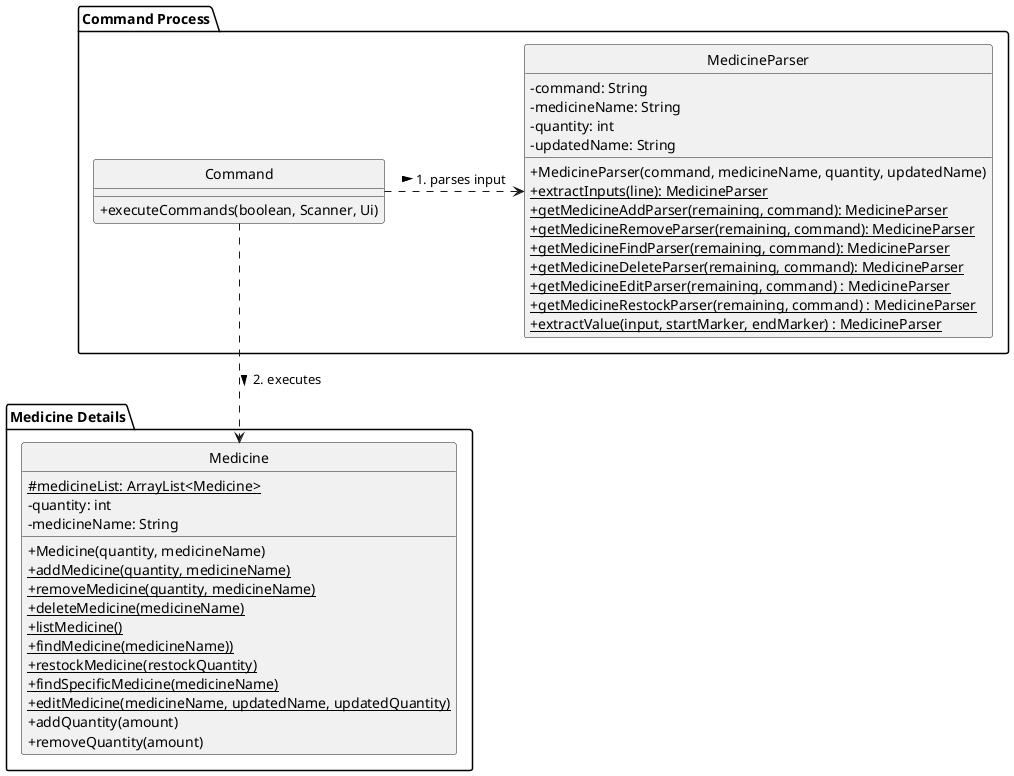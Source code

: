 @startuml

hide circle
skinparam classAttributeIconSize 0

package "Medicine Details" {
  class Medicine {
        # {static} medicineList: ArrayList<Medicine>
        - quantity: int
        - medicineName: String

        + Medicine(quantity, medicineName)
        + {static} addMedicine(quantity, medicineName)
        + {static} removeMedicine(quantity, medicineName)
        + {static} deleteMedicine(medicineName)
        + {static} listMedicine()
        + {static} findMedicine(medicineName))
        + {static} restockMedicine(restockQuantity)
        + {static} findSpecificMedicine(medicineName)
        + {static} editMedicine(medicineName, updatedName, updatedQuantity)
        + addQuantity(amount)
        + removeQuantity(amount)
  }

}

package "Command Process" {
  class Command {
    +executeCommands(boolean, Scanner, Ui)
  }

  class MedicineParser {
            -command: String
            -medicineName: String
            -quantity: int
            -updatedName: String

            + MedicineParser(command, medicineName, quantity, updatedName)
            + {static} extractInputs(line): MedicineParser
            + {static} getMedicineAddParser(remaining, command): MedicineParser
            + {static} getMedicineRemoveParser(remaining, command): MedicineParser
            + {static} getMedicineFindParser(remaining, command): MedicineParser
            + {static} getMedicineDeleteParser(remaining, command): MedicineParser
            + {static} getMedicineEditParser(remaining, command) : MedicineParser
            + {static} getMedicineRestockParser(remaining, command) : MedicineParser
            + {static} extractValue(input, startMarker, endMarker) : MedicineParser
  }
}

Command .right.> MedicineParser : 1. parses input >
Command ..> Medicine : 2. executes >

@enduml
